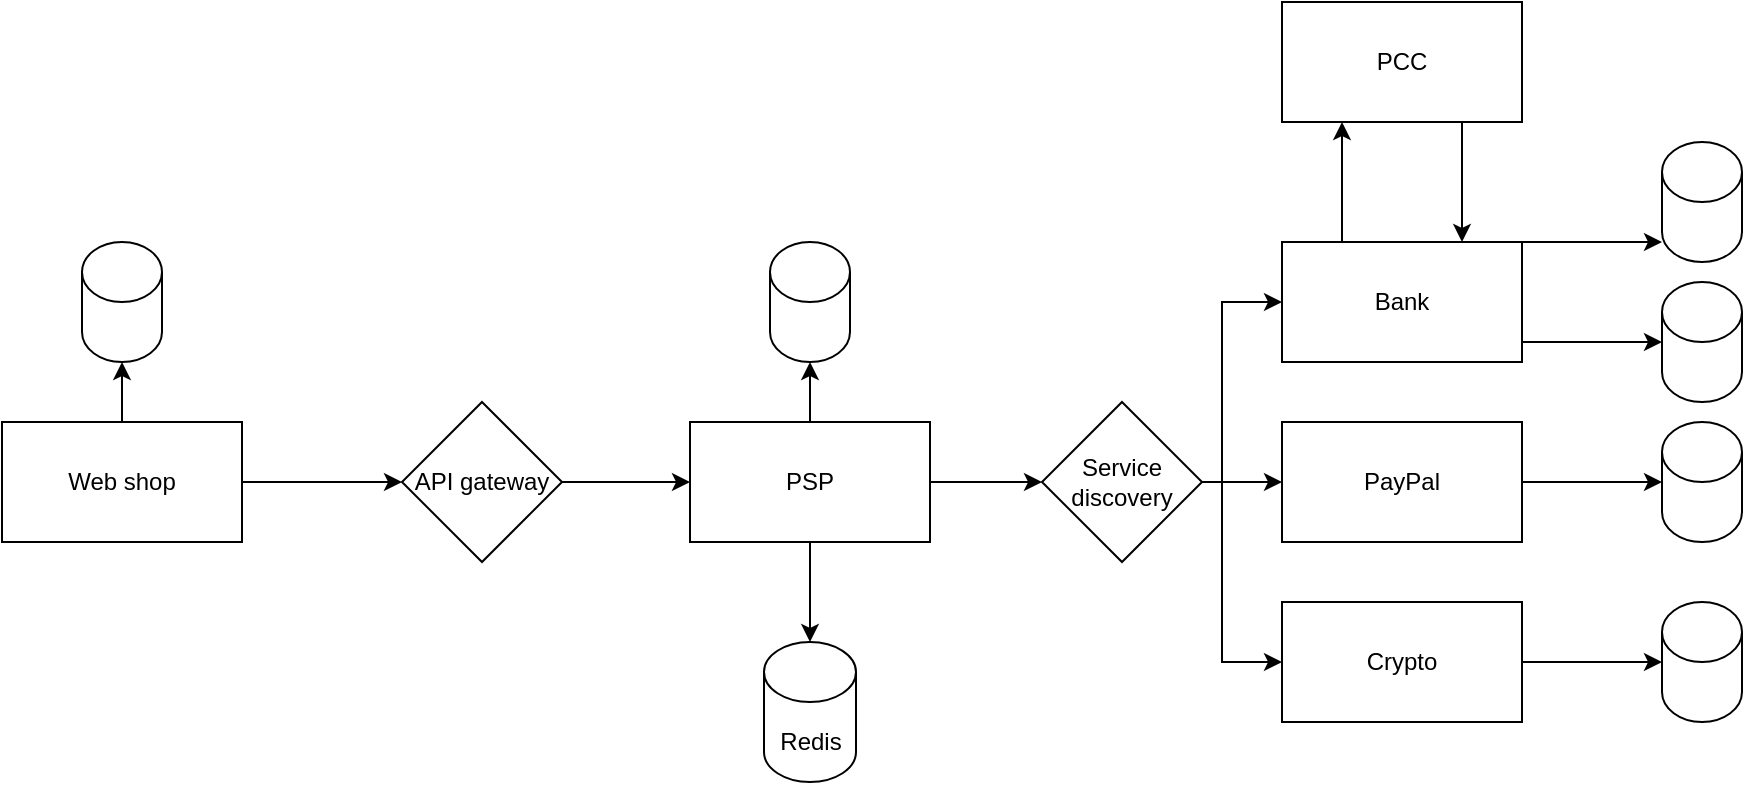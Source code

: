 <mxfile version="24.9.0">
  <diagram name="Page-1" id="-4GTTYwR-1hP0IPaEpGj">
    <mxGraphModel dx="1050" dy="563" grid="1" gridSize="10" guides="1" tooltips="1" connect="1" arrows="1" fold="1" page="1" pageScale="1" pageWidth="827" pageHeight="1169" math="0" shadow="0">
      <root>
        <mxCell id="0" />
        <mxCell id="1" parent="0" />
        <mxCell id="79enCwafn2anqemswpFo-13" style="edgeStyle=orthogonalEdgeStyle;rounded=0;orthogonalLoop=1;jettySize=auto;html=1;exitX=1;exitY=0.5;exitDx=0;exitDy=0;entryX=0;entryY=0.5;entryDx=0;entryDy=0;" parent="1" source="i8zM0m_VLCCfgNNANO_4-2" target="79enCwafn2anqemswpFo-9" edge="1">
          <mxGeometry relative="1" as="geometry" />
        </mxCell>
        <mxCell id="i8zM0m_VLCCfgNNANO_4-2" value="&lt;font face=&quot;Helvetica&quot;&gt;PSP&lt;/font&gt;" style="rounded=0;whiteSpace=wrap;html=1;" parent="1" vertex="1">
          <mxGeometry x="354" y="350" width="120" height="60" as="geometry" />
        </mxCell>
        <mxCell id="i8zM0m_VLCCfgNNANO_4-33" value="" style="edgeStyle=orthogonalEdgeStyle;rounded=0;orthogonalLoop=1;jettySize=auto;html=1;entryX=0;entryY=0.5;entryDx=0;entryDy=0;" parent="1" source="i8zM0m_VLCCfgNNANO_4-3" target="i8zM0m_VLCCfgNNANO_4-2" edge="1">
          <mxGeometry relative="1" as="geometry" />
        </mxCell>
        <mxCell id="i8zM0m_VLCCfgNNANO_4-3" value="API gateway" style="rhombus;whiteSpace=wrap;html=1;" parent="1" vertex="1">
          <mxGeometry x="210" y="340" width="80" height="80" as="geometry" />
        </mxCell>
        <mxCell id="nYgAR7nFjCsDg7xIxH93-2" style="edgeStyle=orthogonalEdgeStyle;rounded=0;orthogonalLoop=1;jettySize=auto;html=1;exitX=0.25;exitY=0;exitDx=0;exitDy=0;entryX=0.25;entryY=1;entryDx=0;entryDy=0;" parent="1" source="79enCwafn2anqemswpFo-1" target="nYgAR7nFjCsDg7xIxH93-1" edge="1">
          <mxGeometry relative="1" as="geometry" />
        </mxCell>
        <mxCell id="nYgAR7nFjCsDg7xIxH93-9" style="edgeStyle=orthogonalEdgeStyle;rounded=0;orthogonalLoop=1;jettySize=auto;html=1;exitX=1;exitY=0.25;exitDx=0;exitDy=0;" parent="1" source="79enCwafn2anqemswpFo-1" target="nYgAR7nFjCsDg7xIxH93-8" edge="1">
          <mxGeometry relative="1" as="geometry">
            <Array as="points">
              <mxPoint x="770" y="260" />
            </Array>
          </mxGeometry>
        </mxCell>
        <mxCell id="nYgAR7nFjCsDg7xIxH93-12" style="edgeStyle=orthogonalEdgeStyle;rounded=0;orthogonalLoop=1;jettySize=auto;html=1;exitX=1;exitY=0.5;exitDx=0;exitDy=0;" parent="1" source="79enCwafn2anqemswpFo-1" target="nYgAR7nFjCsDg7xIxH93-10" edge="1">
          <mxGeometry relative="1" as="geometry">
            <Array as="points">
              <mxPoint x="770" y="310" />
            </Array>
          </mxGeometry>
        </mxCell>
        <mxCell id="79enCwafn2anqemswpFo-1" value="&lt;font face=&quot;Helvetica&quot;&gt;Bank&lt;/font&gt;" style="rounded=0;whiteSpace=wrap;html=1;" parent="1" vertex="1">
          <mxGeometry x="650" y="260" width="120" height="60" as="geometry" />
        </mxCell>
        <mxCell id="nYgAR7nFjCsDg7xIxH93-14" style="edgeStyle=orthogonalEdgeStyle;rounded=0;orthogonalLoop=1;jettySize=auto;html=1;exitX=1;exitY=0.5;exitDx=0;exitDy=0;" parent="1" source="79enCwafn2anqemswpFo-2" target="nYgAR7nFjCsDg7xIxH93-13" edge="1">
          <mxGeometry relative="1" as="geometry" />
        </mxCell>
        <mxCell id="79enCwafn2anqemswpFo-2" value="&lt;font face=&quot;Helvetica&quot;&gt;PayPal&lt;/font&gt;" style="rounded=0;whiteSpace=wrap;html=1;" parent="1" vertex="1">
          <mxGeometry x="650" y="350" width="120" height="60" as="geometry" />
        </mxCell>
        <mxCell id="79enCwafn2anqemswpFo-3" value="&lt;font face=&quot;Helvetica&quot;&gt;Crypto&lt;/font&gt;" style="rounded=0;whiteSpace=wrap;html=1;" parent="1" vertex="1">
          <mxGeometry x="650" y="440" width="120" height="60" as="geometry" />
        </mxCell>
        <mxCell id="nYgAR7nFjCsDg7xIxH93-20" style="edgeStyle=orthogonalEdgeStyle;rounded=0;orthogonalLoop=1;jettySize=auto;html=1;exitX=1;exitY=0.5;exitDx=0;exitDy=0;entryX=0;entryY=0.5;entryDx=0;entryDy=0;" parent="1" source="79enCwafn2anqemswpFo-4" target="i8zM0m_VLCCfgNNANO_4-3" edge="1">
          <mxGeometry relative="1" as="geometry" />
        </mxCell>
        <mxCell id="79enCwafn2anqemswpFo-4" value="&lt;font face=&quot;arial&quot;&gt;Web shop&lt;/font&gt;" style="rounded=0;whiteSpace=wrap;html=1;" parent="1" vertex="1">
          <mxGeometry x="10" y="350" width="120" height="60" as="geometry" />
        </mxCell>
        <mxCell id="79enCwafn2anqemswpFo-10" style="edgeStyle=orthogonalEdgeStyle;rounded=0;orthogonalLoop=1;jettySize=auto;html=1;exitX=1;exitY=0.5;exitDx=0;exitDy=0;entryX=0;entryY=0.5;entryDx=0;entryDy=0;" parent="1" source="79enCwafn2anqemswpFo-9" target="79enCwafn2anqemswpFo-1" edge="1">
          <mxGeometry relative="1" as="geometry">
            <Array as="points">
              <mxPoint x="620" y="380" />
              <mxPoint x="620" y="290" />
            </Array>
          </mxGeometry>
        </mxCell>
        <mxCell id="79enCwafn2anqemswpFo-11" style="edgeStyle=orthogonalEdgeStyle;rounded=0;orthogonalLoop=1;jettySize=auto;html=1;exitX=1;exitY=0.5;exitDx=0;exitDy=0;entryX=0;entryY=0.5;entryDx=0;entryDy=0;" parent="1" source="79enCwafn2anqemswpFo-9" target="79enCwafn2anqemswpFo-2" edge="1">
          <mxGeometry relative="1" as="geometry" />
        </mxCell>
        <mxCell id="79enCwafn2anqemswpFo-12" style="edgeStyle=orthogonalEdgeStyle;rounded=0;orthogonalLoop=1;jettySize=auto;html=1;exitX=1;exitY=0.5;exitDx=0;exitDy=0;" parent="1" source="79enCwafn2anqemswpFo-9" edge="1">
          <mxGeometry relative="1" as="geometry">
            <mxPoint x="586" y="380" as="sourcePoint" />
            <mxPoint x="650" y="470" as="targetPoint" />
            <Array as="points">
              <mxPoint x="620" y="380" />
              <mxPoint x="620" y="470" />
              <mxPoint x="650" y="470" />
            </Array>
          </mxGeometry>
        </mxCell>
        <mxCell id="79enCwafn2anqemswpFo-9" value="Service discovery" style="rhombus;whiteSpace=wrap;html=1;" parent="1" vertex="1">
          <mxGeometry x="530" y="340" width="80" height="80" as="geometry" />
        </mxCell>
        <mxCell id="nYgAR7nFjCsDg7xIxH93-3" style="edgeStyle=orthogonalEdgeStyle;rounded=0;orthogonalLoop=1;jettySize=auto;html=1;exitX=0.75;exitY=1;exitDx=0;exitDy=0;entryX=0.75;entryY=0;entryDx=0;entryDy=0;" parent="1" source="nYgAR7nFjCsDg7xIxH93-1" target="79enCwafn2anqemswpFo-1" edge="1">
          <mxGeometry relative="1" as="geometry" />
        </mxCell>
        <mxCell id="nYgAR7nFjCsDg7xIxH93-1" value="&lt;font face=&quot;Helvetica&quot;&gt;PCC&lt;/font&gt;" style="rounded=0;whiteSpace=wrap;html=1;" parent="1" vertex="1">
          <mxGeometry x="650" y="140" width="120" height="60" as="geometry" />
        </mxCell>
        <mxCell id="nYgAR7nFjCsDg7xIxH93-8" value="" style="shape=cylinder3;whiteSpace=wrap;html=1;boundedLbl=1;backgroundOutline=1;size=15;" parent="1" vertex="1">
          <mxGeometry x="840" y="210" width="40" height="60" as="geometry" />
        </mxCell>
        <mxCell id="nYgAR7nFjCsDg7xIxH93-10" value="" style="shape=cylinder3;whiteSpace=wrap;html=1;boundedLbl=1;backgroundOutline=1;size=15;" parent="1" vertex="1">
          <mxGeometry x="840" y="280" width="40" height="60" as="geometry" />
        </mxCell>
        <mxCell id="nYgAR7nFjCsDg7xIxH93-13" value="" style="shape=cylinder3;whiteSpace=wrap;html=1;boundedLbl=1;backgroundOutline=1;size=15;" parent="1" vertex="1">
          <mxGeometry x="840" y="350" width="40" height="60" as="geometry" />
        </mxCell>
        <mxCell id="nYgAR7nFjCsDg7xIxH93-15" value="" style="shape=cylinder3;whiteSpace=wrap;html=1;boundedLbl=1;backgroundOutline=1;size=15;" parent="1" vertex="1">
          <mxGeometry x="840" y="440" width="40" height="60" as="geometry" />
        </mxCell>
        <mxCell id="nYgAR7nFjCsDg7xIxH93-16" style="edgeStyle=orthogonalEdgeStyle;rounded=0;orthogonalLoop=1;jettySize=auto;html=1;exitX=1;exitY=0.5;exitDx=0;exitDy=0;entryX=0;entryY=0.5;entryDx=0;entryDy=0;entryPerimeter=0;" parent="1" source="79enCwafn2anqemswpFo-3" target="nYgAR7nFjCsDg7xIxH93-15" edge="1">
          <mxGeometry relative="1" as="geometry" />
        </mxCell>
        <mxCell id="nYgAR7nFjCsDg7xIxH93-17" value="" style="shape=cylinder3;whiteSpace=wrap;html=1;boundedLbl=1;backgroundOutline=1;size=15;" parent="1" vertex="1">
          <mxGeometry x="394" y="260" width="40" height="60" as="geometry" />
        </mxCell>
        <mxCell id="nYgAR7nFjCsDg7xIxH93-18" style="edgeStyle=orthogonalEdgeStyle;rounded=0;orthogonalLoop=1;jettySize=auto;html=1;exitX=0.5;exitY=0;exitDx=0;exitDy=0;entryX=0.5;entryY=1;entryDx=0;entryDy=0;entryPerimeter=0;" parent="1" source="i8zM0m_VLCCfgNNANO_4-2" target="nYgAR7nFjCsDg7xIxH93-17" edge="1">
          <mxGeometry relative="1" as="geometry" />
        </mxCell>
        <mxCell id="nYgAR7nFjCsDg7xIxH93-21" value="" style="shape=cylinder3;whiteSpace=wrap;html=1;boundedLbl=1;backgroundOutline=1;size=15;" parent="1" vertex="1">
          <mxGeometry x="50" y="260" width="40" height="60" as="geometry" />
        </mxCell>
        <mxCell id="nYgAR7nFjCsDg7xIxH93-22" style="edgeStyle=orthogonalEdgeStyle;rounded=0;orthogonalLoop=1;jettySize=auto;html=1;exitX=0.5;exitY=0;exitDx=0;exitDy=0;entryX=0.5;entryY=1;entryDx=0;entryDy=0;entryPerimeter=0;" parent="1" source="79enCwafn2anqemswpFo-4" target="nYgAR7nFjCsDg7xIxH93-21" edge="1">
          <mxGeometry relative="1" as="geometry" />
        </mxCell>
        <mxCell id="0jmoeghBrq5rpdPHpdg_-1" value="" style="shape=cylinder3;whiteSpace=wrap;html=1;boundedLbl=1;backgroundOutline=1;size=15;" vertex="1" parent="1">
          <mxGeometry x="391" y="460" width="46" height="70" as="geometry" />
        </mxCell>
        <mxCell id="0jmoeghBrq5rpdPHpdg_-2" style="edgeStyle=orthogonalEdgeStyle;rounded=0;orthogonalLoop=1;jettySize=auto;html=1;exitX=0.5;exitY=1;exitDx=0;exitDy=0;entryX=0.5;entryY=0;entryDx=0;entryDy=0;entryPerimeter=0;" edge="1" parent="1" source="i8zM0m_VLCCfgNNANO_4-2" target="0jmoeghBrq5rpdPHpdg_-1">
          <mxGeometry relative="1" as="geometry" />
        </mxCell>
        <mxCell id="0jmoeghBrq5rpdPHpdg_-6" value="Redis" style="text;html=1;align=center;verticalAlign=middle;resizable=0;points=[];autosize=1;strokeColor=none;fillColor=none;" vertex="1" parent="1">
          <mxGeometry x="389" y="495" width="50" height="30" as="geometry" />
        </mxCell>
      </root>
    </mxGraphModel>
  </diagram>
</mxfile>
